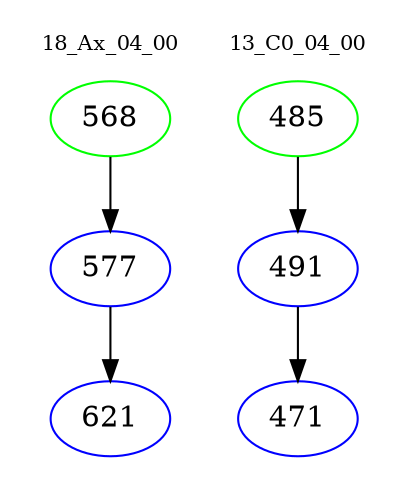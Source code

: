 digraph{
subgraph cluster_0 {
color = white
label = "18_Ax_04_00";
fontsize=10;
T0_568 [label="568", color="green"]
T0_568 -> T0_577 [color="black"]
T0_577 [label="577", color="blue"]
T0_577 -> T0_621 [color="black"]
T0_621 [label="621", color="blue"]
}
subgraph cluster_1 {
color = white
label = "13_C0_04_00";
fontsize=10;
T1_485 [label="485", color="green"]
T1_485 -> T1_491 [color="black"]
T1_491 [label="491", color="blue"]
T1_491 -> T1_471 [color="black"]
T1_471 [label="471", color="blue"]
}
}
